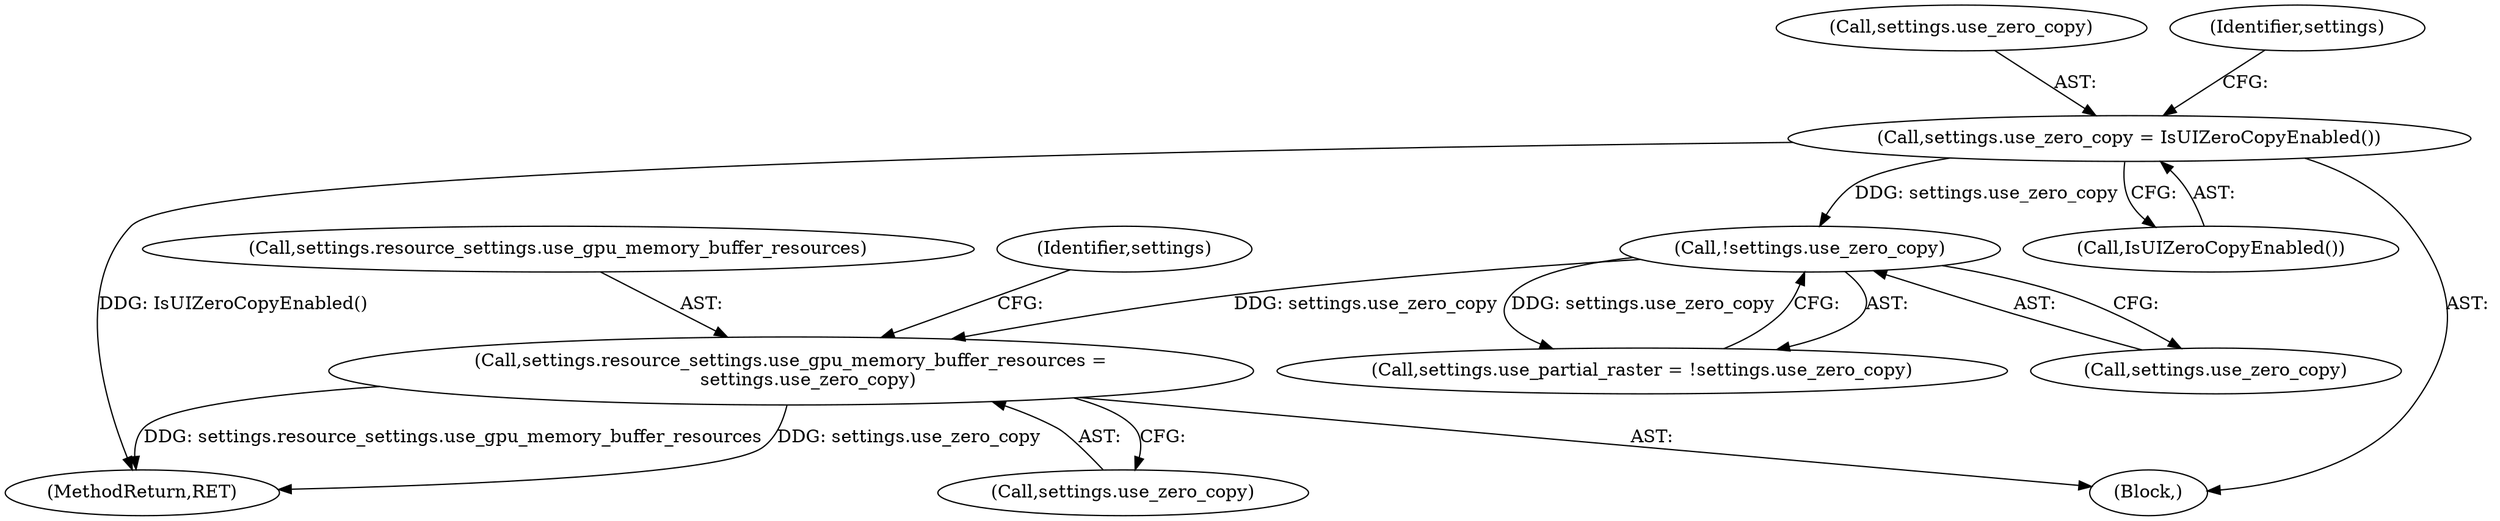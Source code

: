 digraph "0_Chrome_0d68cbd77addd38909101f76847deea56de00524@API" {
"1000281" [label="(Call,settings.resource_settings.use_gpu_memory_buffer_resources =\n      settings.use_zero_copy)"];
"1000271" [label="(Call,!settings.use_zero_copy)"];
"1000256" [label="(Call,settings.use_zero_copy = IsUIZeroCopyEnabled())"];
"1000281" [label="(Call,settings.resource_settings.use_gpu_memory_buffer_resources =\n      settings.use_zero_copy)"];
"1000260" [label="(Call,IsUIZeroCopyEnabled())"];
"1000292" [label="(Identifier,settings)"];
"1000104" [label="(Block,)"];
"1000272" [label="(Call,settings.use_zero_copy)"];
"1000257" [label="(Call,settings.use_zero_copy)"];
"1000263" [label="(Identifier,settings)"];
"1000287" [label="(Call,settings.use_zero_copy)"];
"1000271" [label="(Call,!settings.use_zero_copy)"];
"1000256" [label="(Call,settings.use_zero_copy = IsUIZeroCopyEnabled())"];
"1000282" [label="(Call,settings.resource_settings.use_gpu_memory_buffer_resources)"];
"1000267" [label="(Call,settings.use_partial_raster = !settings.use_zero_copy)"];
"1000437" [label="(MethodReturn,RET)"];
"1000281" -> "1000104"  [label="AST: "];
"1000281" -> "1000287"  [label="CFG: "];
"1000282" -> "1000281"  [label="AST: "];
"1000287" -> "1000281"  [label="AST: "];
"1000292" -> "1000281"  [label="CFG: "];
"1000281" -> "1000437"  [label="DDG: settings.resource_settings.use_gpu_memory_buffer_resources"];
"1000281" -> "1000437"  [label="DDG: settings.use_zero_copy"];
"1000271" -> "1000281"  [label="DDG: settings.use_zero_copy"];
"1000271" -> "1000267"  [label="AST: "];
"1000271" -> "1000272"  [label="CFG: "];
"1000272" -> "1000271"  [label="AST: "];
"1000267" -> "1000271"  [label="CFG: "];
"1000271" -> "1000267"  [label="DDG: settings.use_zero_copy"];
"1000256" -> "1000271"  [label="DDG: settings.use_zero_copy"];
"1000256" -> "1000104"  [label="AST: "];
"1000256" -> "1000260"  [label="CFG: "];
"1000257" -> "1000256"  [label="AST: "];
"1000260" -> "1000256"  [label="AST: "];
"1000263" -> "1000256"  [label="CFG: "];
"1000256" -> "1000437"  [label="DDG: IsUIZeroCopyEnabled()"];
}
